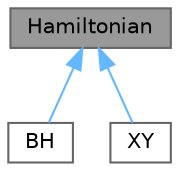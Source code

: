 digraph "Hamiltonian"
{
 // LATEX_PDF_SIZE
  bgcolor="transparent";
  edge [fontname=Helvetica,fontsize=10,labelfontname=Helvetica,labelfontsize=10];
  node [fontname=Helvetica,fontsize=10,shape=box,height=0.2,width=0.4];
  Node1 [id="Node000001",label="Hamiltonian",height=0.2,width=0.4,color="gray40", fillcolor="grey60", style="filled", fontcolor="black",tooltip="Base class for Hamiltonians."];
  Node1 -> Node2 [id="edge1_Node000001_Node000002",dir="back",color="steelblue1",style="solid",tooltip=" "];
  Node2 [id="Node000002",label="BH",height=0.2,width=0.4,color="gray40", fillcolor="white", style="filled",URL="$classBH.html",tooltip="Class representing the Bose-Hubbard Hamiltonian."];
  Node1 -> Node3 [id="edge2_Node000001_Node000003",dir="back",color="steelblue1",style="solid",tooltip=" "];
  Node3 [id="Node000003",label="XY",height=0.2,width=0.4,color="gray40", fillcolor="white", style="filled",URL="$classXY.html",tooltip="Class representing the XY Hamiltonian."];
}
